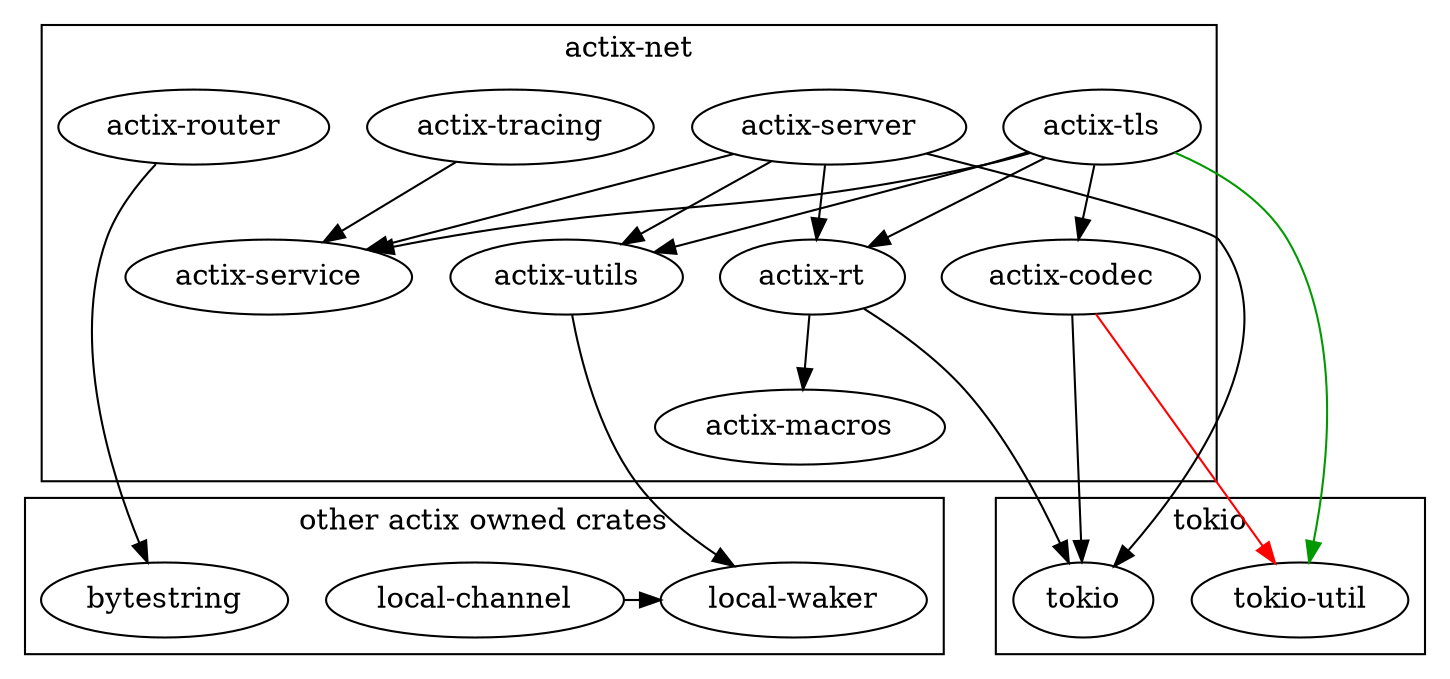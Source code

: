 digraph {
    rankdir=TB

    subgraph cluster_net {
        label="actix-net"
        "actix-codec" "actix-macros" "actix-rt" "actix-server" "actix-service"
        "actix-tls" "actix-tracing" "actix-utils" "actix-router"
    }
    
    subgraph cluster_other {
        label="other actix owned crates"
        { rank=same; "local-channel" "local-waker" "bytestring" }
    }

    subgraph cluster_tokio {
        label="tokio"
        "tokio" "tokio-util"
    }

    "actix-codec" -> { "tokio" }
    "actix-codec" -> { "tokio-util" }[color=red]
    "actix-utils" -> { "local-waker" }
    "actix-tracing" -> { "actix-service" }
    "actix-tls" -> { "actix-service" "actix-codec" "actix-utils" "actix-rt" }
    "actix-tls" -> { "tokio-util" }[color="#009900"]
    "actix-server" -> { "actix-service" "actix-rt" "actix-utils" "tokio" }
    "actix-rt" -> { "actix-macros" "tokio" }
    "actix-router" -> { "bytestring" }

    "local-channel" -> { "local-waker" }

    // invisible edges to force nicer layout
    edge [style=invis]
    "actix-macros" -> "tokio"
    "actix-service" -> "bytestring"
    "actix-macros" -> "bytestring"
}
